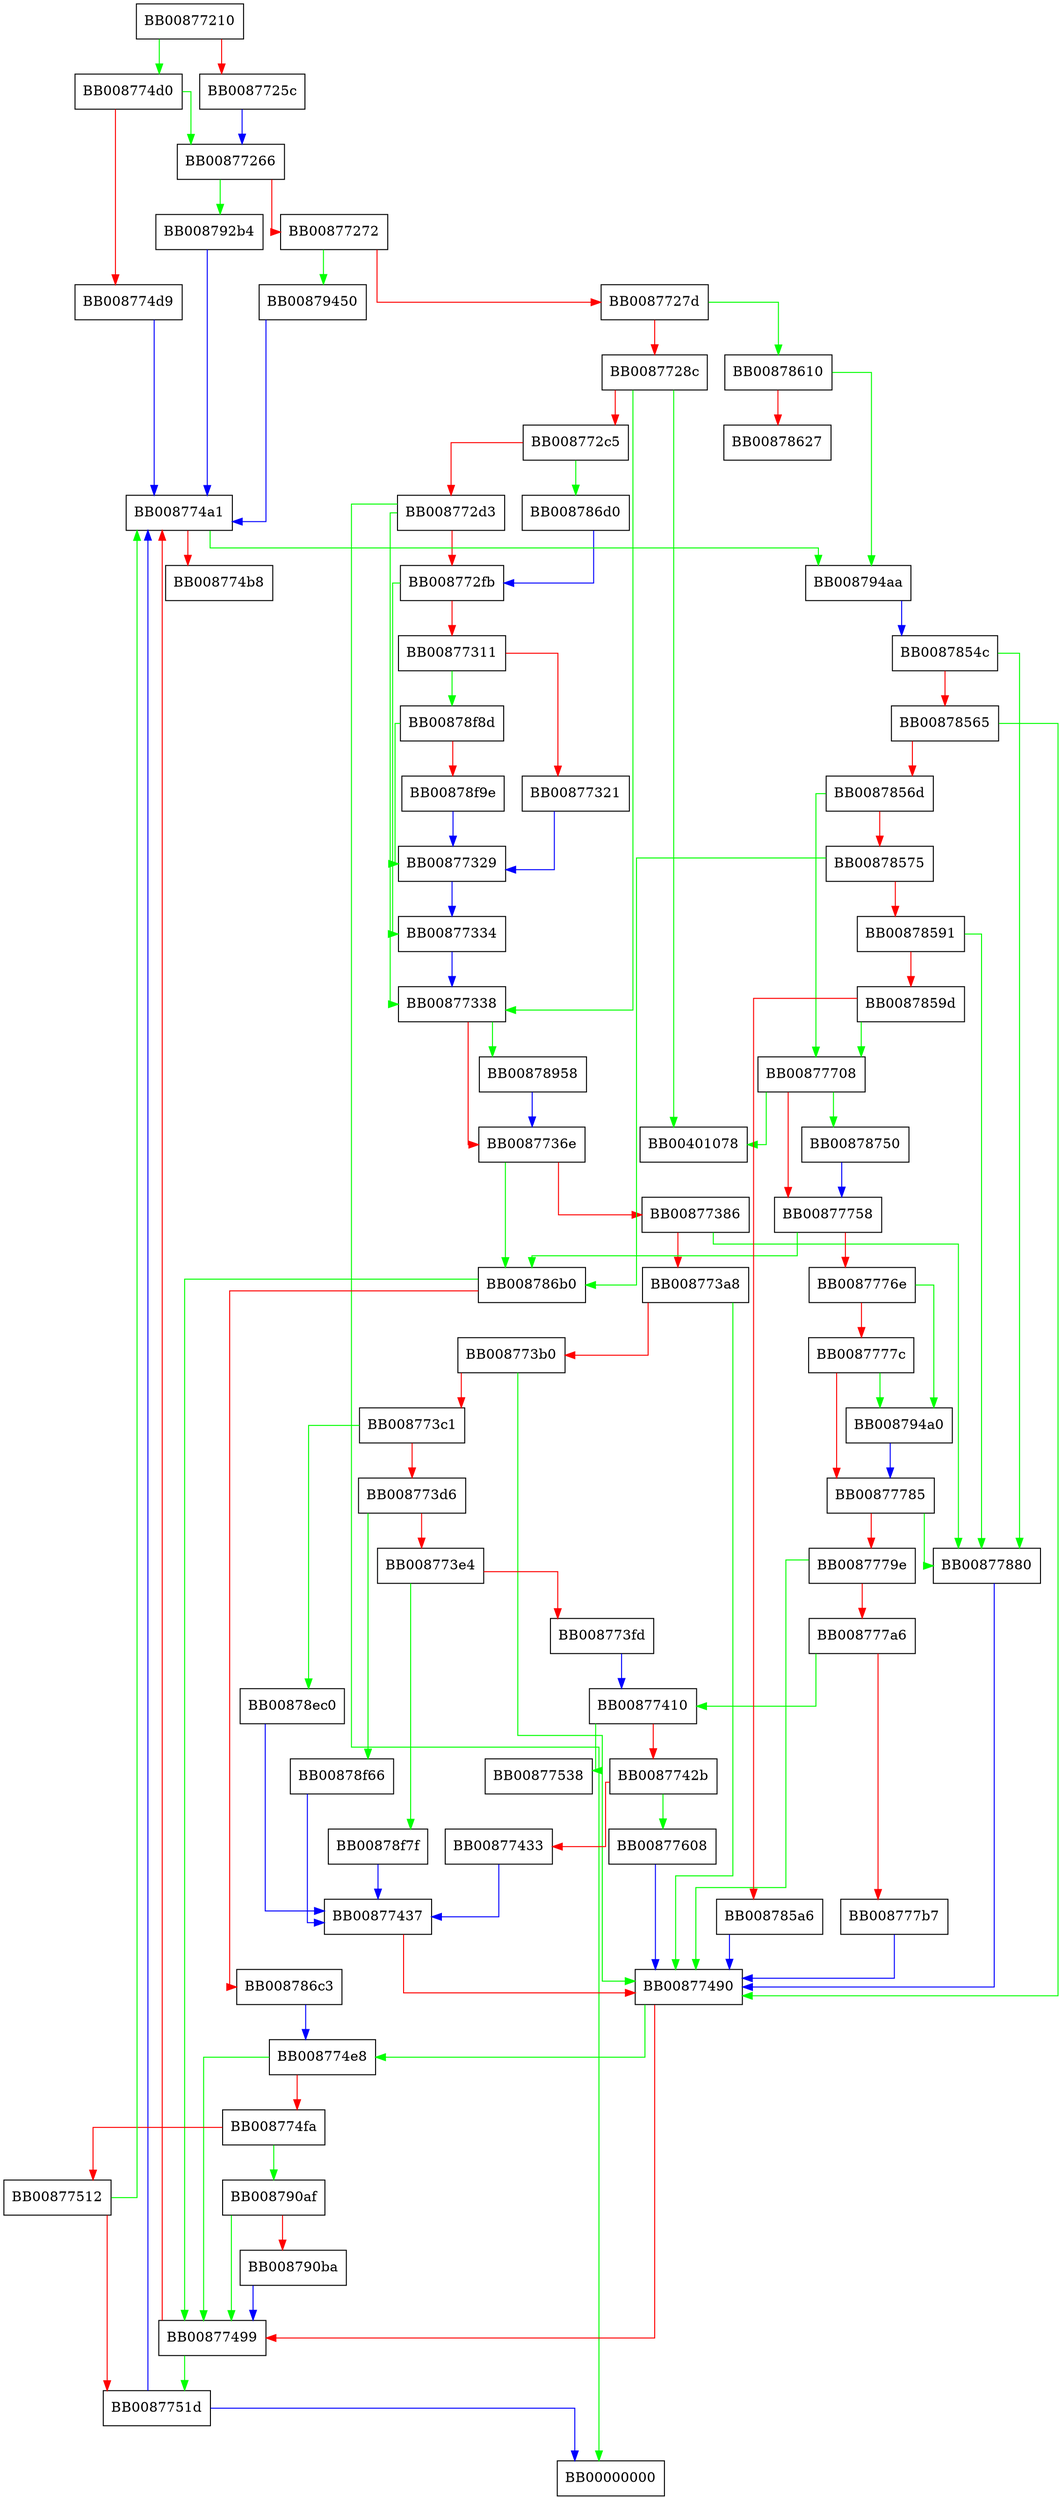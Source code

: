 digraph __vfprintf_internal {
  node [shape="box"];
  graph [splines=ortho];
  BB00877210 -> BB008774d0 [color="green"];
  BB00877210 -> BB0087725c [color="red"];
  BB0087725c -> BB00877266 [color="blue"];
  BB00877266 -> BB008792b4 [color="green"];
  BB00877266 -> BB00877272 [color="red"];
  BB00877272 -> BB00879450 [color="green"];
  BB00877272 -> BB0087727d [color="red"];
  BB0087727d -> BB00878610 [color="green"];
  BB0087727d -> BB0087728c [color="red"];
  BB0087728c -> BB00401078 [color="green"];
  BB0087728c -> BB00877338 [color="green"];
  BB0087728c -> BB008772c5 [color="red"];
  BB008772c5 -> BB008786d0 [color="green"];
  BB008772c5 -> BB008772d3 [color="red"];
  BB008772d3 -> BB00000000 [color="green"];
  BB008772d3 -> BB00877338 [color="green"];
  BB008772d3 -> BB008772fb [color="red"];
  BB008772fb -> BB00877334 [color="green"];
  BB008772fb -> BB00877311 [color="red"];
  BB00877311 -> BB00878f8d [color="green"];
  BB00877311 -> BB00877321 [color="red"];
  BB00877321 -> BB00877329 [color="blue"];
  BB00877329 -> BB00877334 [color="blue"];
  BB00877334 -> BB00877338 [color="blue"];
  BB00877338 -> BB00878958 [color="green"];
  BB00877338 -> BB0087736e [color="red"];
  BB0087736e -> BB008786b0 [color="green"];
  BB0087736e -> BB00877386 [color="red"];
  BB00877386 -> BB00877880 [color="green"];
  BB00877386 -> BB008773a8 [color="red"];
  BB008773a8 -> BB00877490 [color="green"];
  BB008773a8 -> BB008773b0 [color="red"];
  BB008773b0 -> BB00877490 [color="green"];
  BB008773b0 -> BB008773c1 [color="red"];
  BB008773c1 -> BB00878ec0 [color="green"];
  BB008773c1 -> BB008773d6 [color="red"];
  BB008773d6 -> BB00878f66 [color="green"];
  BB008773d6 -> BB008773e4 [color="red"];
  BB008773e4 -> BB00878f7f [color="green"];
  BB008773e4 -> BB008773fd [color="red"];
  BB008773fd -> BB00877410 [color="blue"];
  BB00877410 -> BB00877538 [color="green"];
  BB00877410 -> BB0087742b [color="red"];
  BB0087742b -> BB00877608 [color="green"];
  BB0087742b -> BB00877433 [color="red"];
  BB00877433 -> BB00877437 [color="blue"];
  BB00877437 -> BB00877490 [color="red"];
  BB00877490 -> BB008774e8 [color="green"];
  BB00877490 -> BB00877499 [color="red"];
  BB00877499 -> BB0087751d [color="green"];
  BB00877499 -> BB008774a1 [color="red"];
  BB008774a1 -> BB008794aa [color="green"];
  BB008774a1 -> BB008774b8 [color="red"];
  BB008774d0 -> BB00877266 [color="green"];
  BB008774d0 -> BB008774d9 [color="red"];
  BB008774d9 -> BB008774a1 [color="blue"];
  BB008774e8 -> BB00877499 [color="green"];
  BB008774e8 -> BB008774fa [color="red"];
  BB008774fa -> BB008790af [color="green"];
  BB008774fa -> BB00877512 [color="red"];
  BB00877512 -> BB008774a1 [color="green"];
  BB00877512 -> BB0087751d [color="red"];
  BB0087751d -> BB00000000 [color="blue"];
  BB0087751d -> BB008774a1 [color="blue"];
  BB00877608 -> BB00877490 [color="blue"];
  BB00877708 -> BB00401078 [color="green"];
  BB00877708 -> BB00878750 [color="green"];
  BB00877708 -> BB00877758 [color="red"];
  BB00877758 -> BB008786b0 [color="green"];
  BB00877758 -> BB0087776e [color="red"];
  BB0087776e -> BB008794a0 [color="green"];
  BB0087776e -> BB0087777c [color="red"];
  BB0087777c -> BB008794a0 [color="green"];
  BB0087777c -> BB00877785 [color="red"];
  BB00877785 -> BB00877880 [color="green"];
  BB00877785 -> BB0087779e [color="red"];
  BB0087779e -> BB00877490 [color="green"];
  BB0087779e -> BB008777a6 [color="red"];
  BB008777a6 -> BB00877410 [color="green"];
  BB008777a6 -> BB008777b7 [color="red"];
  BB008777b7 -> BB00877490 [color="blue"];
  BB00877880 -> BB00877490 [color="blue"];
  BB0087854c -> BB00877880 [color="green"];
  BB0087854c -> BB00878565 [color="red"];
  BB00878565 -> BB00877490 [color="green"];
  BB00878565 -> BB0087856d [color="red"];
  BB0087856d -> BB00877708 [color="green"];
  BB0087856d -> BB00878575 [color="red"];
  BB00878575 -> BB008786b0 [color="green"];
  BB00878575 -> BB00878591 [color="red"];
  BB00878591 -> BB00877880 [color="green"];
  BB00878591 -> BB0087859d [color="red"];
  BB0087859d -> BB00877708 [color="green"];
  BB0087859d -> BB008785a6 [color="red"];
  BB008785a6 -> BB00877490 [color="blue"];
  BB00878610 -> BB008794aa [color="green"];
  BB00878610 -> BB00878627 [color="red"];
  BB008786b0 -> BB00877499 [color="green"];
  BB008786b0 -> BB008786c3 [color="red"];
  BB008786c3 -> BB008774e8 [color="blue"];
  BB008786d0 -> BB008772fb [color="blue"];
  BB00878750 -> BB00877758 [color="blue"];
  BB00878958 -> BB0087736e [color="blue"];
  BB00878ec0 -> BB00877437 [color="blue"];
  BB00878f66 -> BB00877437 [color="blue"];
  BB00878f7f -> BB00877437 [color="blue"];
  BB00878f8d -> BB00877329 [color="green"];
  BB00878f8d -> BB00878f9e [color="red"];
  BB00878f9e -> BB00877329 [color="blue"];
  BB008790af -> BB00877499 [color="green"];
  BB008790af -> BB008790ba [color="red"];
  BB008790ba -> BB00877499 [color="blue"];
  BB008792b4 -> BB008774a1 [color="blue"];
  BB00879450 -> BB008774a1 [color="blue"];
  BB008794a0 -> BB00877785 [color="blue"];
  BB008794aa -> BB0087854c [color="blue"];
}